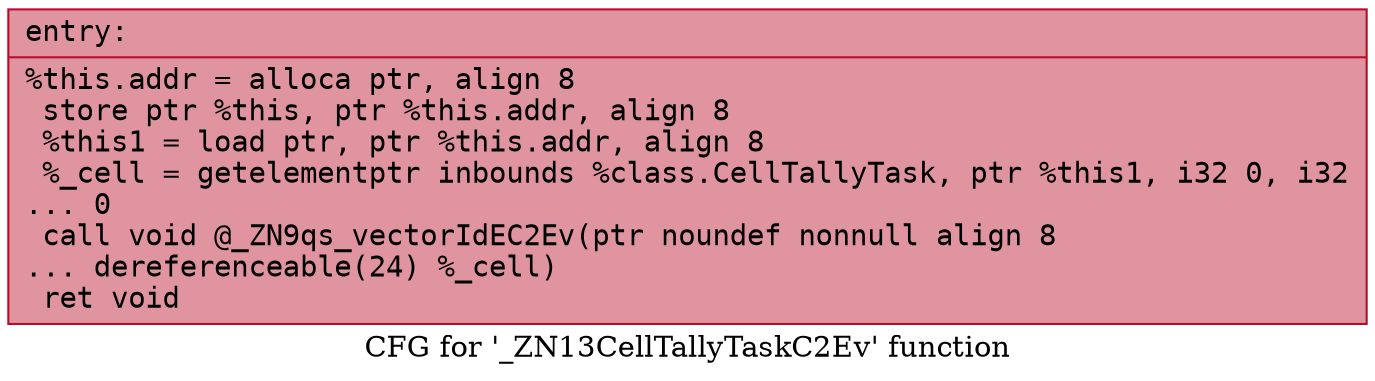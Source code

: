 digraph "CFG for '_ZN13CellTallyTaskC2Ev' function" {
	label="CFG for '_ZN13CellTallyTaskC2Ev' function";

	Node0x556c3c7e6560 [shape=record,color="#b70d28ff", style=filled, fillcolor="#b70d2870" fontname="Courier",label="{entry:\l|  %this.addr = alloca ptr, align 8\l  store ptr %this, ptr %this.addr, align 8\l  %this1 = load ptr, ptr %this.addr, align 8\l  %_cell = getelementptr inbounds %class.CellTallyTask, ptr %this1, i32 0, i32\l... 0\l  call void @_ZN9qs_vectorIdEC2Ev(ptr noundef nonnull align 8\l... dereferenceable(24) %_cell)\l  ret void\l}"];
}
